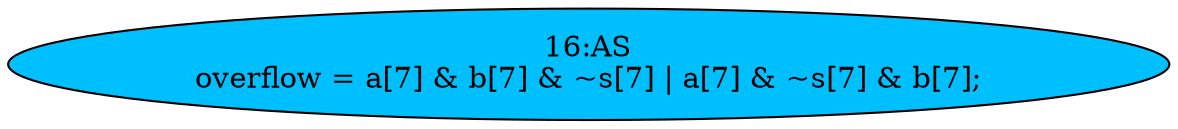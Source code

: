strict digraph "" {
	node [label="\N"];
	"16:AS"	[ast="<pyverilog.vparser.ast.Assign object at 0x7f52c22a1390>",
		def_var="['overflow']",
		fillcolor=deepskyblue,
		label="16:AS
overflow = a[7] & b[7] & ~s[7] | a[7] & ~s[7] & b[7];",
		statements="[]",
		style=filled,
		typ=Assign,
		use_var="['a', 'b', 's', 'a', 's', 'b']"];
}
